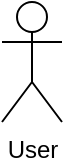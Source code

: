 <mxfile>
    <diagram id="-ITIplBQpWQnbig9K1bM" name="ca">
        <mxGraphModel dx="718" dy="499" grid="0" gridSize="10" guides="1" tooltips="1" connect="1" arrows="1" fold="1" page="1" pageScale="1" pageWidth="850" pageHeight="1100" math="0" shadow="0">
            <root>
                <mxCell id="0"/>
                <mxCell id="1" parent="0"/>
                <mxCell id="4" value="User" style="shape=umlActor;verticalLabelPosition=bottom;verticalAlign=top;html=1;" vertex="1" parent="1">
                    <mxGeometry x="133" y="221" width="30" height="60" as="geometry"/>
                </mxCell>
            </root>
        </mxGraphModel>
    </diagram>
</mxfile>